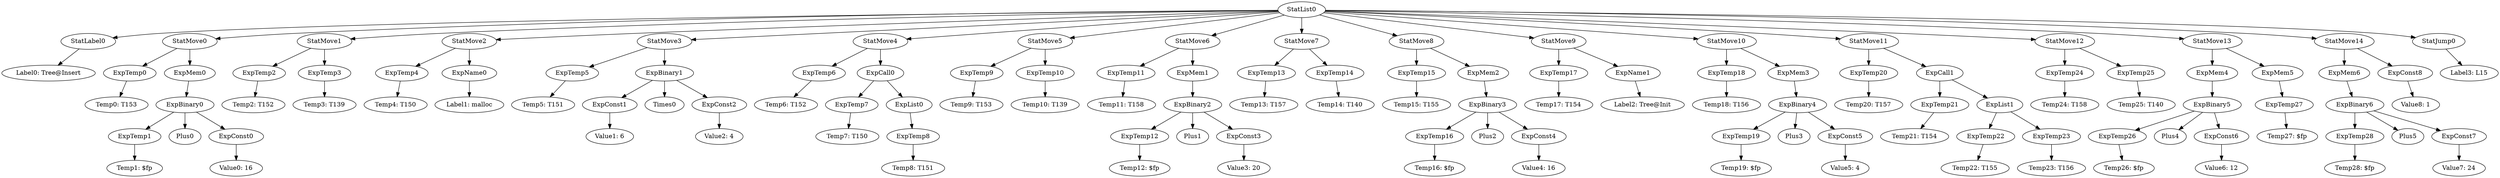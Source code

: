 digraph {
	ordering = out;
	ExpConst7 -> "Value7: 24";
	ExpTemp27 -> "Temp27: $fp";
	StatMove13 -> ExpMem4;
	StatMove13 -> ExpMem5;
	ExpMem4 -> ExpBinary5;
	ExpBinary5 -> ExpTemp26;
	ExpBinary5 -> Plus4;
	ExpBinary5 -> ExpConst6;
	ExpTemp26 -> "Temp26: $fp";
	ExpTemp25 -> "Temp25: T140";
	ExpMem6 -> ExpBinary6;
	ExpTemp24 -> "Temp24: T158";
	StatJump0 -> "Label3: L15";
	ExpCall1 -> ExpTemp21;
	ExpCall1 -> ExpList1;
	StatMove11 -> ExpTemp20;
	StatMove11 -> ExpCall1;
	ExpTemp20 -> "Temp20: T157";
	ExpMem3 -> ExpBinary4;
	StatMove10 -> ExpTemp18;
	StatMove10 -> ExpMem3;
	StatMove4 -> ExpTemp6;
	StatMove4 -> ExpCall0;
	ExpMem0 -> ExpBinary0;
	StatMove7 -> ExpTemp13;
	StatMove7 -> ExpTemp14;
	ExpTemp22 -> "Temp22: T155";
	StatMove3 -> ExpTemp5;
	StatMove3 -> ExpBinary1;
	ExpTemp11 -> "Temp11: T158";
	ExpTemp5 -> "Temp5: T151";
	ExpTemp1 -> "Temp1: $fp";
	ExpTemp28 -> "Temp28: $fp";
	ExpTemp14 -> "Temp14: T140";
	ExpTemp4 -> "Temp4: T150";
	ExpName0 -> "Label1: malloc";
	ExpTemp3 -> "Temp3: T139";
	ExpTemp23 -> "Temp23: T156";
	ExpBinary0 -> ExpTemp1;
	ExpBinary0 -> Plus0;
	ExpBinary0 -> ExpConst0;
	ExpTemp7 -> "Temp7: T150";
	ExpTemp0 -> "Temp0: T153";
	StatList0 -> StatLabel0;
	StatList0 -> StatMove0;
	StatList0 -> StatMove1;
	StatList0 -> StatMove2;
	StatList0 -> StatMove3;
	StatList0 -> StatMove4;
	StatList0 -> StatMove5;
	StatList0 -> StatMove6;
	StatList0 -> StatMove7;
	StatList0 -> StatMove8;
	StatList0 -> StatMove9;
	StatList0 -> StatMove10;
	StatList0 -> StatMove11;
	StatList0 -> StatMove12;
	StatList0 -> StatMove13;
	StatList0 -> StatMove14;
	StatList0 -> StatJump0;
	ExpBinary4 -> ExpTemp19;
	ExpBinary4 -> Plus3;
	ExpBinary4 -> ExpConst5;
	ExpConst0 -> "Value0: 16";
	ExpTemp19 -> "Temp19: $fp";
	StatMove2 -> ExpTemp4;
	StatMove2 -> ExpName0;
	ExpTemp2 -> "Temp2: T152";
	ExpTemp10 -> "Temp10: T139";
	ExpList1 -> ExpTemp22;
	ExpList1 -> ExpTemp23;
	ExpBinary1 -> ExpConst1;
	ExpBinary1 -> Times0;
	ExpBinary1 -> ExpConst2;
	ExpConst1 -> "Value1: 6";
	ExpConst5 -> "Value5: 4";
	StatMove5 -> ExpTemp9;
	StatMove5 -> ExpTemp10;
	StatMove1 -> ExpTemp2;
	StatMove1 -> ExpTemp3;
	ExpTemp18 -> "Temp18: T156";
	ExpTemp8 -> "Temp8: T151";
	StatMove14 -> ExpMem6;
	StatMove14 -> ExpConst8;
	ExpCall0 -> ExpTemp7;
	ExpCall0 -> ExpList0;
	ExpTemp12 -> "Temp12: $fp";
	ExpMem2 -> ExpBinary3;
	ExpTemp21 -> "Temp21: T154";
	ExpTemp17 -> "Temp17: T154";
	ExpList0 -> ExpTemp8;
	ExpTemp9 -> "Temp9: T153";
	ExpTemp6 -> "Temp6: T152";
	StatMove6 -> ExpTemp11;
	StatMove6 -> ExpMem1;
	ExpMem5 -> ExpTemp27;
	StatLabel0 -> "Label0: Tree@Insert";
	ExpBinary2 -> ExpTemp12;
	ExpBinary2 -> Plus1;
	ExpBinary2 -> ExpConst3;
	ExpConst3 -> "Value3: 20";
	ExpConst6 -> "Value6: 12";
	ExpMem1 -> ExpBinary2;
	StatMove9 -> ExpTemp17;
	StatMove9 -> ExpName1;
	ExpTemp13 -> "Temp13: T157";
	ExpBinary6 -> ExpTemp28;
	ExpBinary6 -> Plus5;
	ExpBinary6 -> ExpConst7;
	ExpTemp16 -> "Temp16: $fp";
	StatMove0 -> ExpTemp0;
	StatMove0 -> ExpMem0;
	StatMove8 -> ExpTemp15;
	StatMove8 -> ExpMem2;
	StatMove12 -> ExpTemp24;
	StatMove12 -> ExpTemp25;
	ExpConst2 -> "Value2: 4";
	ExpBinary3 -> ExpTemp16;
	ExpBinary3 -> Plus2;
	ExpBinary3 -> ExpConst4;
	ExpConst8 -> "Value8: 1";
	ExpConst4 -> "Value4: 16";
	ExpTemp15 -> "Temp15: T155";
	ExpName1 -> "Label2: Tree@Init";
}

